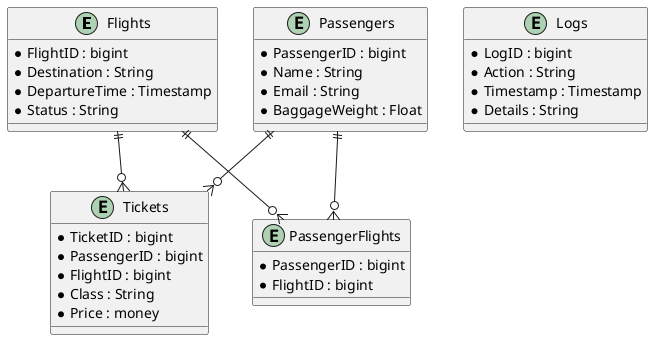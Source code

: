  @startuml
entity "Flights" {
  * FlightID : bigint
  * Destination : String
  * DepartureTime : Timestamp
  * Status : String
}

entity "Passengers" {
  * PassengerID : bigint
  * Name : String
  * Email : String
  * BaggageWeight : Float
}

entity "Tickets" {
  * TicketID : bigint
  * PassengerID : bigint
  * FlightID : bigint
  * Class : String
  * Price : money
}

entity "Logs" {
  * LogID : bigint
  * Action : String
  * Timestamp : Timestamp
  * Details : String
}

entity "PassengerFlights" {
  * PassengerID : bigint
  * FlightID : bigint
}

Flights ||--o{ Tickets
Passengers ||--o{ Tickets
Passengers ||--o{ PassengerFlights
Flights ||--o{ PassengerFlights
@enduml
